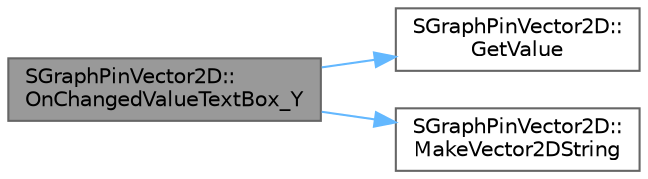 digraph "SGraphPinVector2D::OnChangedValueTextBox_Y"
{
 // INTERACTIVE_SVG=YES
 // LATEX_PDF_SIZE
  bgcolor="transparent";
  edge [fontname=Helvetica,fontsize=10,labelfontname=Helvetica,labelfontsize=10];
  node [fontname=Helvetica,fontsize=10,shape=box,height=0.2,width=0.4];
  rankdir="LR";
  Node1 [id="Node000001",label="SGraphPinVector2D::\lOnChangedValueTextBox_Y",height=0.2,width=0.4,color="gray40", fillcolor="grey60", style="filled", fontcolor="black",tooltip=" "];
  Node1 -> Node2 [id="edge1_Node000001_Node000002",color="steelblue1",style="solid",tooltip=" "];
  Node2 [id="Node000002",label="SGraphPinVector2D::\lGetValue",height=0.2,width=0.4,color="grey40", fillcolor="white", style="filled",URL="$d3/d4a/classSGraphPinVector2D.html#adaee3d9a058fe6d049f609cc35adf570",tooltip=" "];
  Node1 -> Node3 [id="edge2_Node000001_Node000003",color="steelblue1",style="solid",tooltip=" "];
  Node3 [id="Node000003",label="SGraphPinVector2D::\lMakeVector2DString",height=0.2,width=0.4,color="grey40", fillcolor="white", style="filled",URL="$d3/d4a/classSGraphPinVector2D.html#af5fa20a26908cae09b9aca1398bbfccf",tooltip=" "];
}
